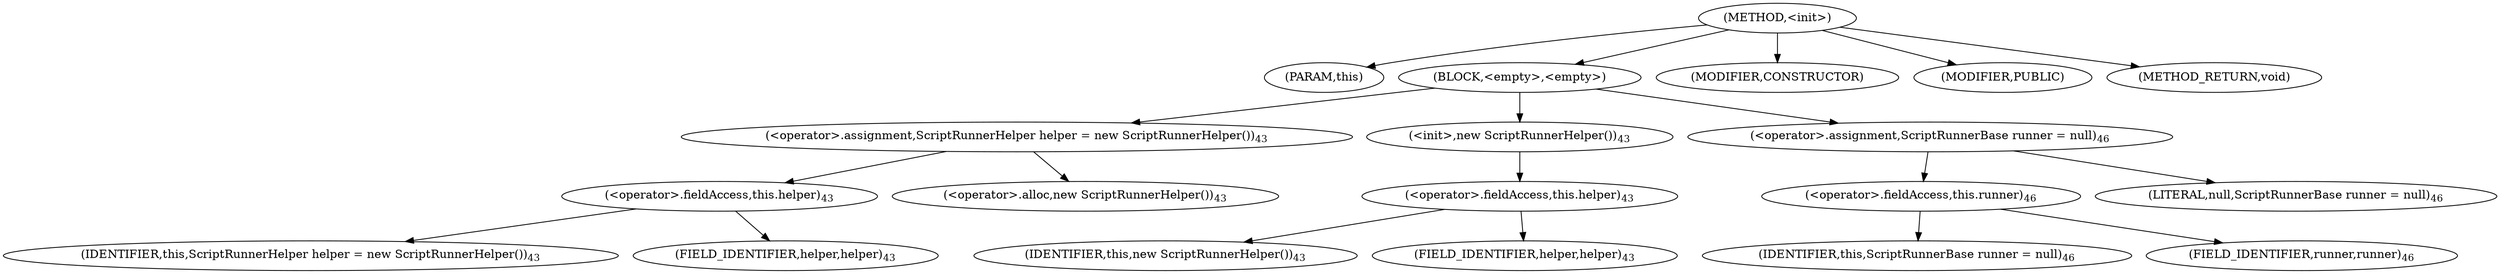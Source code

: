 digraph "&lt;init&gt;" {  
"186" [label = <(METHOD,&lt;init&gt;)> ]
"187" [label = <(PARAM,this)> ]
"188" [label = <(BLOCK,&lt;empty&gt;,&lt;empty&gt;)> ]
"189" [label = <(&lt;operator&gt;.assignment,ScriptRunnerHelper helper = new ScriptRunnerHelper())<SUB>43</SUB>> ]
"190" [label = <(&lt;operator&gt;.fieldAccess,this.helper)<SUB>43</SUB>> ]
"191" [label = <(IDENTIFIER,this,ScriptRunnerHelper helper = new ScriptRunnerHelper())<SUB>43</SUB>> ]
"192" [label = <(FIELD_IDENTIFIER,helper,helper)<SUB>43</SUB>> ]
"193" [label = <(&lt;operator&gt;.alloc,new ScriptRunnerHelper())<SUB>43</SUB>> ]
"194" [label = <(&lt;init&gt;,new ScriptRunnerHelper())<SUB>43</SUB>> ]
"195" [label = <(&lt;operator&gt;.fieldAccess,this.helper)<SUB>43</SUB>> ]
"196" [label = <(IDENTIFIER,this,new ScriptRunnerHelper())<SUB>43</SUB>> ]
"197" [label = <(FIELD_IDENTIFIER,helper,helper)<SUB>43</SUB>> ]
"198" [label = <(&lt;operator&gt;.assignment,ScriptRunnerBase runner = null)<SUB>46</SUB>> ]
"199" [label = <(&lt;operator&gt;.fieldAccess,this.runner)<SUB>46</SUB>> ]
"200" [label = <(IDENTIFIER,this,ScriptRunnerBase runner = null)<SUB>46</SUB>> ]
"201" [label = <(FIELD_IDENTIFIER,runner,runner)<SUB>46</SUB>> ]
"202" [label = <(LITERAL,null,ScriptRunnerBase runner = null)<SUB>46</SUB>> ]
"203" [label = <(MODIFIER,CONSTRUCTOR)> ]
"204" [label = <(MODIFIER,PUBLIC)> ]
"205" [label = <(METHOD_RETURN,void)> ]
  "186" -> "187" 
  "186" -> "188" 
  "186" -> "203" 
  "186" -> "204" 
  "186" -> "205" 
  "188" -> "189" 
  "188" -> "194" 
  "188" -> "198" 
  "189" -> "190" 
  "189" -> "193" 
  "190" -> "191" 
  "190" -> "192" 
  "194" -> "195" 
  "195" -> "196" 
  "195" -> "197" 
  "198" -> "199" 
  "198" -> "202" 
  "199" -> "200" 
  "199" -> "201" 
}

